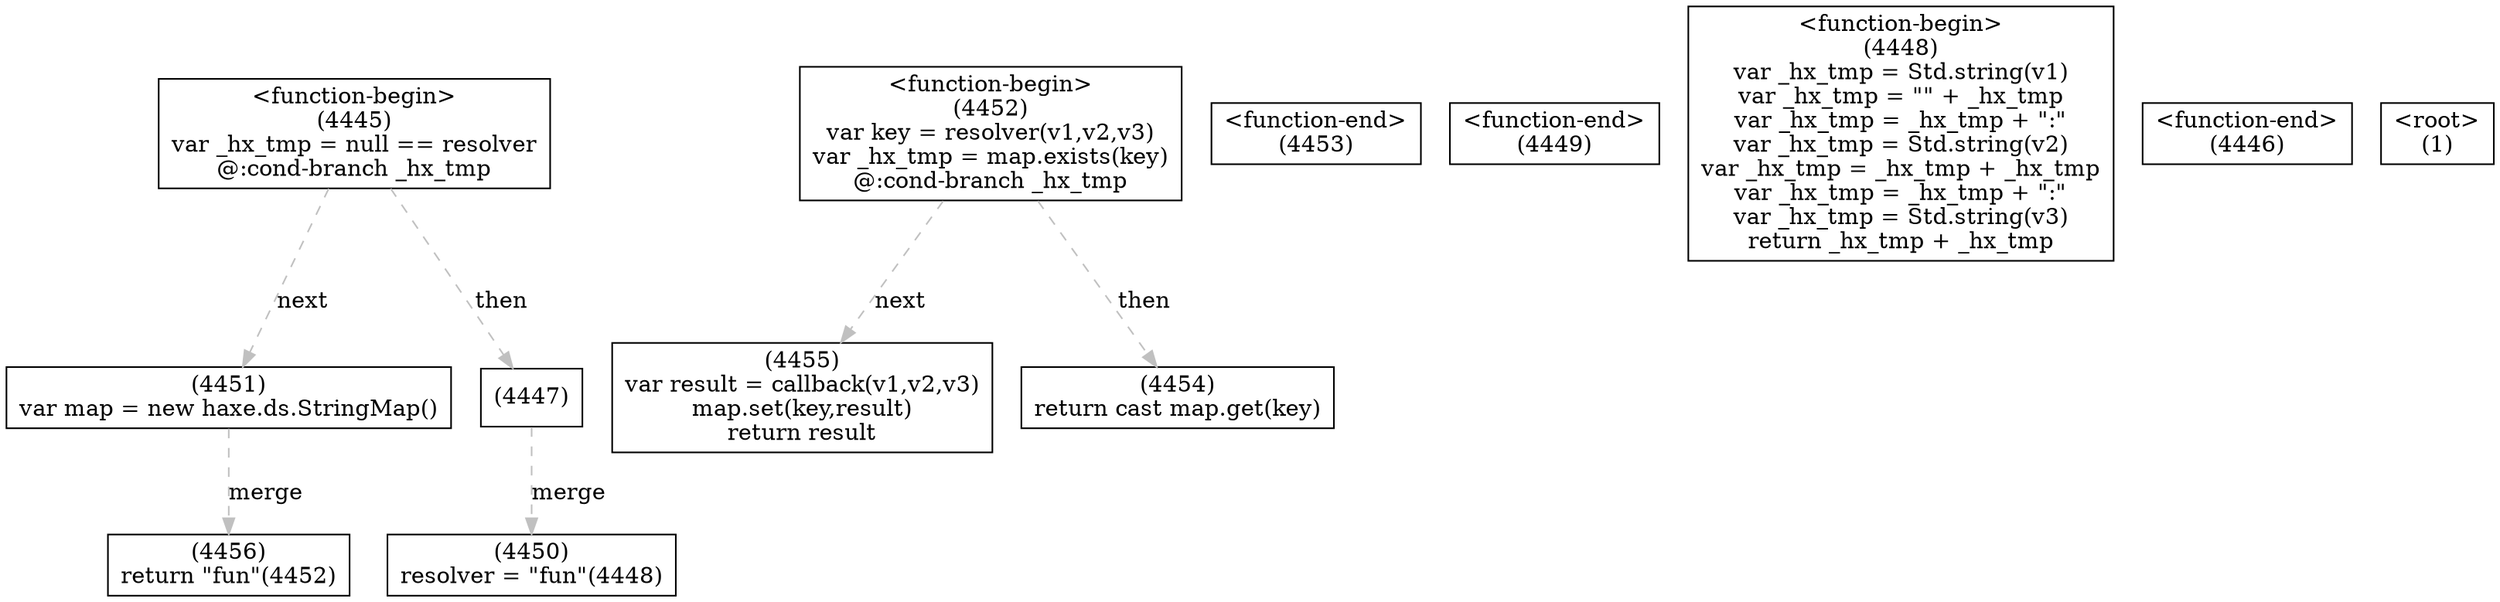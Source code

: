 digraph graphname {
n4456 [shape=box,label="(4456)\nreturn \"fun\"(4452)"];
n4455 [shape=box,label="(4455)\nvar result = callback(v1,v2,v3)\nmap.set(key,result)\nreturn result"];
n4454 [shape=box,label="(4454)\nreturn cast map.get(key)"];
n4453 [shape=box,label="<function-end>
(4453)"];
n4452 [shape=box,label="<function-begin>
(4452)\nvar key = resolver(v1,v2,v3)\nvar _hx_tmp = map.exists(key)\n@:cond-branch _hx_tmp"];
n4452 -> n4454[style="dashed",color="gray",label="then"];
n4452 -> n4455[style="dashed",color="gray",label="next"];
n4451 [shape=box,label="(4451)\nvar map = new haxe.ds.StringMap()"];
n4451 -> n4456[style="dashed",color="gray",label="merge"];
n4450 [shape=box,label="(4450)\nresolver = \"fun\"(4448)"];
n4449 [shape=box,label="<function-end>
(4449)"];
n4448 [shape=box,label="<function-begin>
(4448)\nvar _hx_tmp = Std.string(v1)\nvar _hx_tmp = \"\" + _hx_tmp\nvar _hx_tmp = _hx_tmp + \":\"\nvar _hx_tmp = Std.string(v2)\nvar _hx_tmp = _hx_tmp + _hx_tmp\nvar _hx_tmp = _hx_tmp + \":\"\nvar _hx_tmp = Std.string(v3)\nreturn _hx_tmp + _hx_tmp"];
n4447 [shape=box,label="(4447)"];
n4447 -> n4450[style="dashed",color="gray",label="merge"];
n4446 [shape=box,label="<function-end>
(4446)"];
n4445 [shape=box,label="<function-begin>
(4445)\nvar _hx_tmp = null == resolver\n@:cond-branch _hx_tmp"];
n4445 -> n4447[style="dashed",color="gray",label="then"];
n4445 -> n4451[style="dashed",color="gray",label="next"];
n1 [shape=box,label="<root>
(1)"];
}

